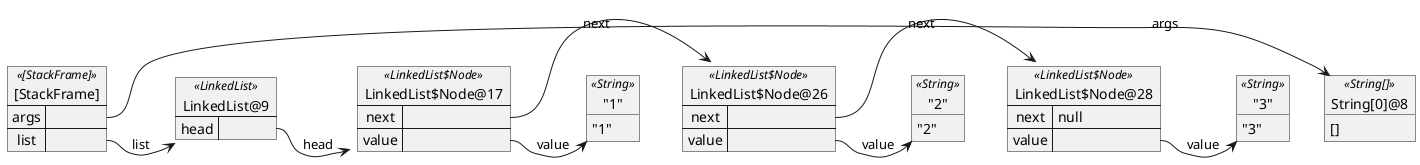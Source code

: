 @startuml
map "[StackFrame]" as _0f07b6f2a31cbd2e26428c51e8660b0dffe6e352 <<[StackFrame]>> {
  args =>
  list =>
}
object "String[0]@8" as _482d9dec6ff954d68d94793f765be61dbc59cb47 <<String[]>> {
  []
}
map "LinkedList@9" as _7f72fde5bcfbd3fa5f2426e64a749e253c7dc602 <<LinkedList>> {
  head =>
}
map "LinkedList$Node@17" as _228d691985f93beaed469d085317435fb3665ef9 <<LinkedList$Node>> {
  next =>
  value =>
}
map "LinkedList$Node@26" as _d2865ba5ee220622dea76e88fc2636f5678302a5 <<LinkedList$Node>> {
  next =>
  value =>
}
map "LinkedList$Node@28" as _9216cc81275965426f13a25b0d4cc5251cf83d7c <<LinkedList$Node>> {
  next => null
  value =>
}
object "<U+0022>3<U+0022>" as _6c8ee4d6b87c98cd376adf5b3a8536fbe38a8afa <<String>> {
  "3"
}
object "<U+0022>2<U+0022>" as _aa72d35e21c1d6132dbb8e75f8fbc7117c4f423d <<String>> {
  "2"
}
object "<U+0022>1<U+0022>" as _25f504355ec07b115120e557c385e256ddbe8e4e <<String>> {
  "1"
}
_0f07b6f2a31cbd2e26428c51e8660b0dffe6e352::args => _482d9dec6ff954d68d94793f765be61dbc59cb47 : args
_0f07b6f2a31cbd2e26428c51e8660b0dffe6e352::list => _7f72fde5bcfbd3fa5f2426e64a749e253c7dc602 : list
_7f72fde5bcfbd3fa5f2426e64a749e253c7dc602::head => _228d691985f93beaed469d085317435fb3665ef9 : head
_228d691985f93beaed469d085317435fb3665ef9::next => _d2865ba5ee220622dea76e88fc2636f5678302a5 : next
_d2865ba5ee220622dea76e88fc2636f5678302a5::next => _9216cc81275965426f13a25b0d4cc5251cf83d7c : next
_9216cc81275965426f13a25b0d4cc5251cf83d7c::value => _6c8ee4d6b87c98cd376adf5b3a8536fbe38a8afa : value
_d2865ba5ee220622dea76e88fc2636f5678302a5::value => _aa72d35e21c1d6132dbb8e75f8fbc7117c4f423d : value
_228d691985f93beaed469d085317435fb3665ef9::value => _25f504355ec07b115120e557c385e256ddbe8e4e : value
@enduml
